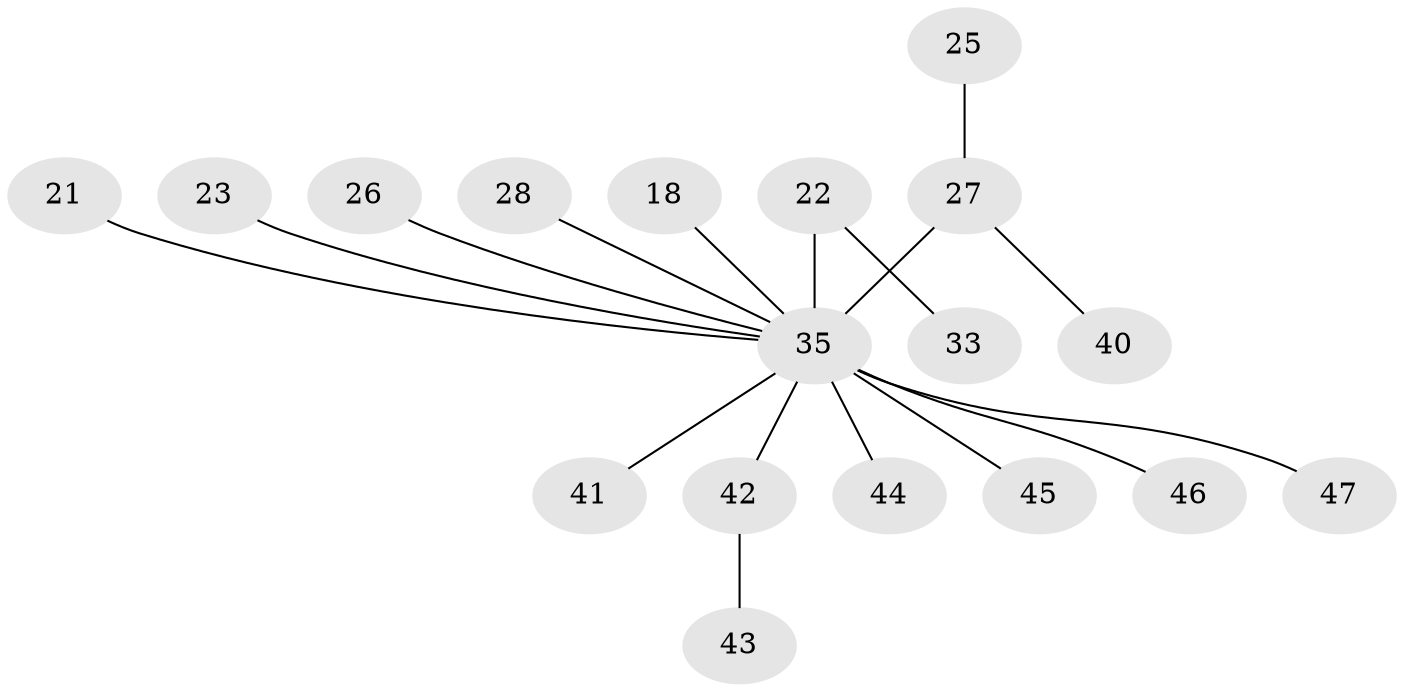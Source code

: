 // original degree distribution, {4: 0.0425531914893617, 6: 0.0425531914893617, 3: 0.14893617021276595, 11: 0.02127659574468085, 9: 0.02127659574468085, 8: 0.02127659574468085, 2: 0.2127659574468085, 1: 0.48936170212765956}
// Generated by graph-tools (version 1.1) at 2025/58/03/04/25 21:58:17]
// undirected, 18 vertices, 17 edges
graph export_dot {
graph [start="1"]
  node [color=gray90,style=filled];
  18;
  21;
  22 [super="+2"];
  23;
  25;
  26;
  27 [super="+3"];
  28 [super="+24"];
  33;
  35 [super="+10+14"];
  40 [super="+36"];
  41 [super="+31"];
  42 [super="+34"];
  43;
  44 [super="+38"];
  45 [super="+12+39"];
  46;
  47 [super="+13"];
  18 -- 35;
  21 -- 35;
  22 -- 33;
  22 -- 35 [weight=4];
  23 -- 35;
  25 -- 27;
  26 -- 35;
  27 -- 40;
  27 -- 35 [weight=4];
  28 -- 35;
  35 -- 41 [weight=2];
  35 -- 44;
  35 -- 45 [weight=2];
  35 -- 46;
  35 -- 47;
  35 -- 42 [weight=3];
  42 -- 43;
}
